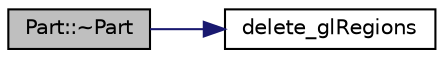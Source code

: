 digraph "Part::~Part"
{
 // LATEX_PDF_SIZE
  edge [fontname="Helvetica",fontsize="10",labelfontname="Helvetica",labelfontsize="10"];
  node [fontname="Helvetica",fontsize="10",shape=record];
  rankdir="LR";
  Node1 [label="Part::~Part",height=0.2,width=0.4,color="black", fillcolor="grey75", style="filled", fontcolor="black",tooltip=" "];
  Node1 -> Node2 [color="midnightblue",fontsize="10",style="solid",fontname="Helvetica"];
  Node2 [label="delete_glRegions",height=0.2,width=0.4,color="black", fillcolor="white", style="filled",URL="$d7/d5f/system_8_c.html#a8bc319d771a13e5e756a8daabde998b9",tooltip=" "];
}
